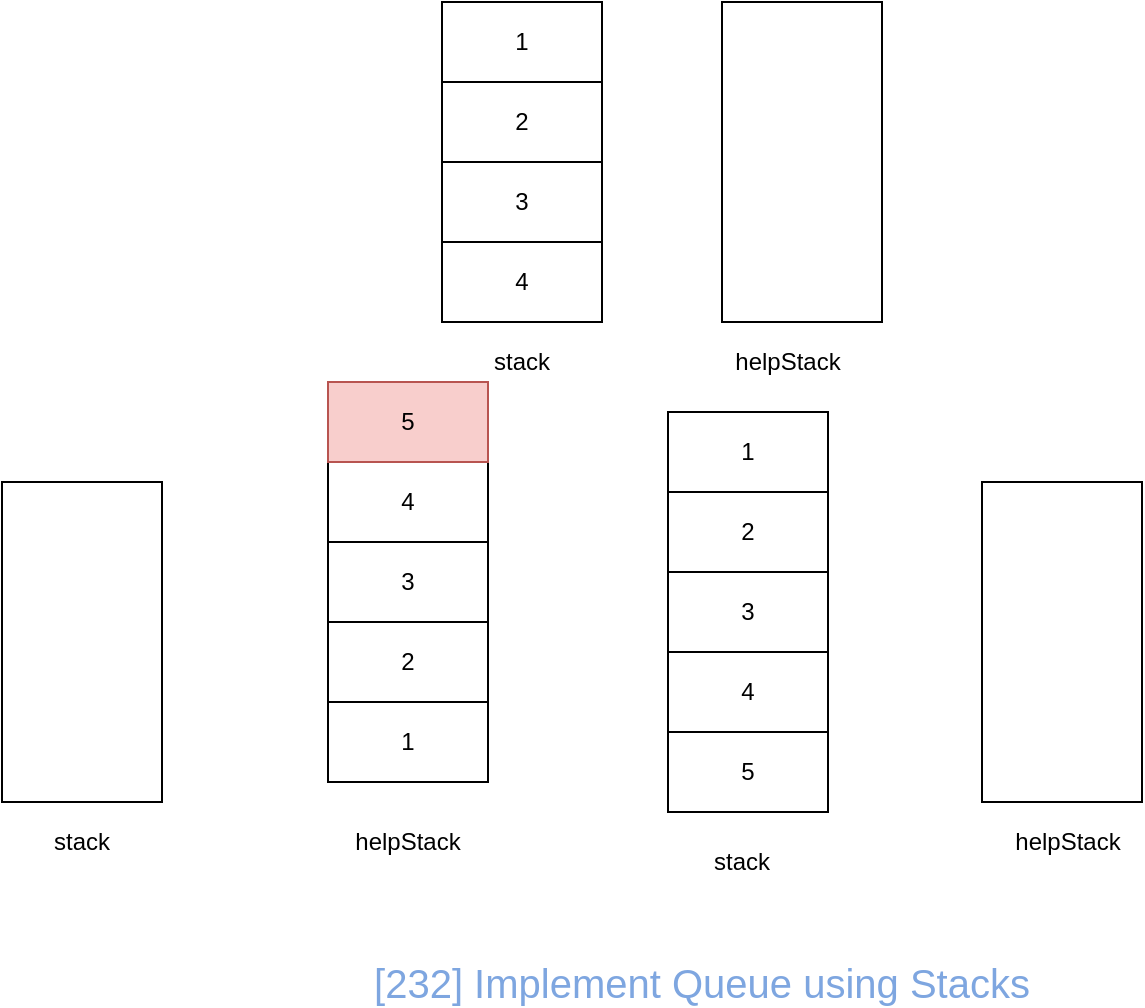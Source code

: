 <mxfile version="10.8.0" type="device"><diagram id="_fEM7Qsu0uZZbjk_TLyQ" name="第 1 页"><mxGraphModel dx="918" dy="510" grid="1" gridSize="10" guides="1" tooltips="1" connect="1" arrows="1" fold="1" page="1" pageScale="1" pageWidth="827" pageHeight="1169" math="0" shadow="0"><root><mxCell id="0"/><mxCell id="1" parent="0"/><mxCell id="yzAu2L67LWdqm6uJbseL-1" value="2" style="rounded=0;whiteSpace=wrap;html=1;" parent="1" vertex="1"><mxGeometry x="373" y="275" width="80" height="40" as="geometry"/></mxCell><mxCell id="yzAu2L67LWdqm6uJbseL-2" value="3" style="rounded=0;whiteSpace=wrap;html=1;" parent="1" vertex="1"><mxGeometry x="373" y="315" width="80" height="40" as="geometry"/></mxCell><mxCell id="yzAu2L67LWdqm6uJbseL-3" value="4" style="rounded=0;whiteSpace=wrap;html=1;" parent="1" vertex="1"><mxGeometry x="373" y="355" width="80" height="40" as="geometry"/></mxCell><mxCell id="yzAu2L67LWdqm6uJbseL-4" value="5" style="rounded=0;whiteSpace=wrap;html=1;" parent="1" vertex="1"><mxGeometry x="373" y="395" width="80" height="40" as="geometry"/></mxCell><mxCell id="yzAu2L67LWdqm6uJbseL-12" value="4" style="rounded=0;whiteSpace=wrap;html=1;" parent="1" vertex="1"><mxGeometry x="203" y="260" width="80" height="40" as="geometry"/></mxCell><mxCell id="yzAu2L67LWdqm6uJbseL-13" value="3" style="rounded=0;whiteSpace=wrap;html=1;" parent="1" vertex="1"><mxGeometry x="203" y="300" width="80" height="40" as="geometry"/></mxCell><mxCell id="yzAu2L67LWdqm6uJbseL-14" value="2" style="rounded=0;whiteSpace=wrap;html=1;" parent="1" vertex="1"><mxGeometry x="203" y="340" width="80" height="40" as="geometry"/></mxCell><mxCell id="yzAu2L67LWdqm6uJbseL-15" value="1" style="rounded=0;whiteSpace=wrap;html=1;" parent="1" vertex="1"><mxGeometry x="203" y="380" width="80" height="40" as="geometry"/></mxCell><mxCell id="yzAu2L67LWdqm6uJbseL-16" value="stack" style="text;html=1;strokeColor=none;fillColor=none;align=center;verticalAlign=middle;whiteSpace=wrap;rounded=0;" parent="1" vertex="1"><mxGeometry x="280" y="200" width="40" height="20" as="geometry"/></mxCell><mxCell id="yzAu2L67LWdqm6uJbseL-17" value="helpStack" style="text;html=1;strokeColor=none;fillColor=none;align=center;verticalAlign=middle;whiteSpace=wrap;rounded=0;" parent="1" vertex="1"><mxGeometry x="413" y="200" width="40" height="20" as="geometry"/></mxCell><mxCell id="yzAu2L67LWdqm6uJbseL-18" value="stack" style="text;html=1;strokeColor=none;fillColor=none;align=center;verticalAlign=middle;whiteSpace=wrap;rounded=0;" parent="1" vertex="1"><mxGeometry x="60" y="440" width="40" height="20" as="geometry"/></mxCell><mxCell id="yzAu2L67LWdqm6uJbseL-19" value="helpStack" style="text;html=1;strokeColor=none;fillColor=none;align=center;verticalAlign=middle;whiteSpace=wrap;rounded=0;" parent="1" vertex="1"><mxGeometry x="223" y="440" width="40" height="20" as="geometry"/></mxCell><mxCell id="yzAu2L67LWdqm6uJbseL-20" value="" style="rounded=0;whiteSpace=wrap;html=1;" parent="1" vertex="1"><mxGeometry x="400" y="30" width="80" height="160" as="geometry"/></mxCell><mxCell id="yzAu2L67LWdqm6uJbseL-21" value="" style="rounded=0;whiteSpace=wrap;html=1;" parent="1" vertex="1"><mxGeometry x="40" y="270" width="80" height="160" as="geometry"/></mxCell><mxCell id="yzAu2L67LWdqm6uJbseL-22" value="&lt;div style=&quot;font-size: 20px;&quot;&gt;&lt;span style=&quot;font-size: 20px;&quot;&gt;[232] Implement Queue using Stacks&lt;/span&gt;&lt;/div&gt;" style="text;html=1;strokeColor=none;fillColor=none;align=center;verticalAlign=middle;whiteSpace=wrap;rounded=0;fontColor=#7EA6E0;fontSize=20;" parent="1" vertex="1"><mxGeometry x="170" y="510" width="440" height="20" as="geometry"/></mxCell><mxCell id="yzAu2L67LWdqm6uJbseL-27" value="stack" style="text;html=1;strokeColor=none;fillColor=none;align=center;verticalAlign=middle;whiteSpace=wrap;rounded=0;" parent="1" vertex="1"><mxGeometry x="390" y="450" width="40" height="20" as="geometry"/></mxCell><mxCell id="yzAu2L67LWdqm6uJbseL-28" value="helpStack" style="text;html=1;strokeColor=none;fillColor=none;align=center;verticalAlign=middle;whiteSpace=wrap;rounded=0;" parent="1" vertex="1"><mxGeometry x="553" y="440" width="40" height="20" as="geometry"/></mxCell><mxCell id="yzAu2L67LWdqm6uJbseL-30" value="1" style="rounded=0;whiteSpace=wrap;html=1;" parent="1" vertex="1"><mxGeometry x="260" y="30" width="80" height="40" as="geometry"/></mxCell><mxCell id="yzAu2L67LWdqm6uJbseL-31" value="2" style="rounded=0;whiteSpace=wrap;html=1;" parent="1" vertex="1"><mxGeometry x="260" y="70" width="80" height="40" as="geometry"/></mxCell><mxCell id="yzAu2L67LWdqm6uJbseL-32" value="3" style="rounded=0;whiteSpace=wrap;html=1;" parent="1" vertex="1"><mxGeometry x="260" y="110" width="80" height="40" as="geometry"/></mxCell><mxCell id="yzAu2L67LWdqm6uJbseL-33" value="4" style="rounded=0;whiteSpace=wrap;html=1;" parent="1" vertex="1"><mxGeometry x="260" y="150" width="80" height="40" as="geometry"/></mxCell><mxCell id="yzAu2L67LWdqm6uJbseL-34" value="1" style="rounded=0;whiteSpace=wrap;html=1;" parent="1" vertex="1"><mxGeometry x="373" y="235" width="80" height="40" as="geometry"/></mxCell><mxCell id="yzAu2L67LWdqm6uJbseL-35" value="" style="rounded=0;whiteSpace=wrap;html=1;" parent="1" vertex="1"><mxGeometry x="530" y="270" width="80" height="160" as="geometry"/></mxCell><mxCell id="PSysL168MdJFbRE8tv2E-1" value="5" style="rounded=0;whiteSpace=wrap;html=1;fillColor=#f8cecc;strokeColor=#b85450;" vertex="1" parent="1"><mxGeometry x="203" y="220" width="80" height="40" as="geometry"/></mxCell></root></mxGraphModel></diagram></mxfile>